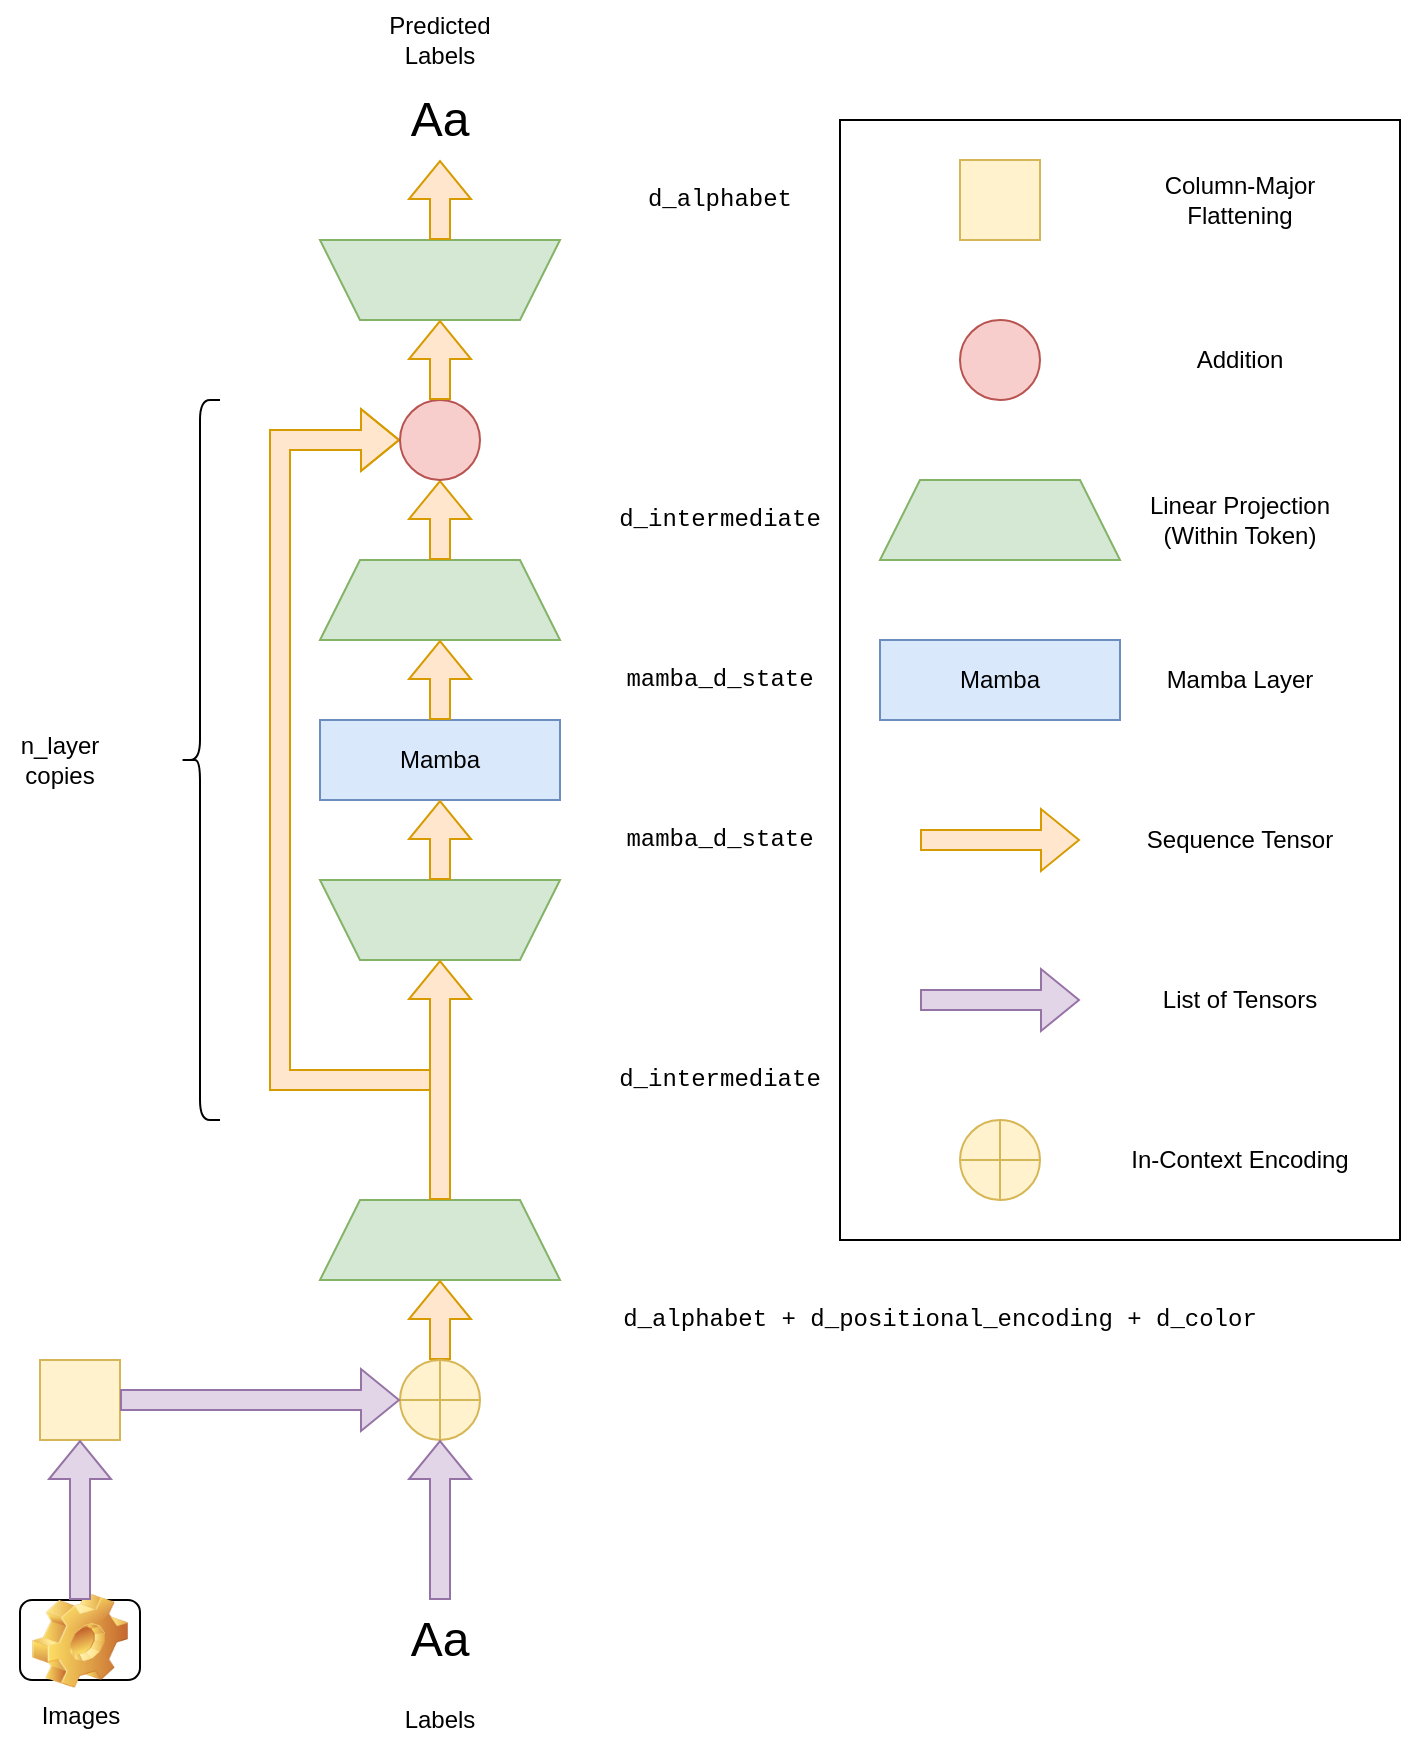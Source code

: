 <mxfile version="25.0.2">
  <diagram name="Page-1" id="wS9EBDVNbl1yrAbbTAV1">
    <mxGraphModel dx="1434" dy="907" grid="1" gridSize="10" guides="1" tooltips="1" connect="1" arrows="1" fold="1" page="1" pageScale="1" pageWidth="1600" pageHeight="900" math="0" shadow="0">
      <root>
        <mxCell id="0" />
        <mxCell id="1" parent="0" />
        <mxCell id="J3nuW8a6T6yVLwqFihnX-31" value="" style="rounded=0;whiteSpace=wrap;html=1;fillColor=none;movable=0;resizable=0;rotatable=0;deletable=0;editable=0;locked=1;connectable=0;" vertex="1" parent="1">
          <mxGeometry x="940" y="220" width="280" height="560" as="geometry" />
        </mxCell>
        <mxCell id="J3nuW8a6T6yVLwqFihnX-1" value="" style="edgeStyle=elbowEdgeStyle;orthogonalLoop=1;jettySize=auto;html=1;rounded=0;shape=flexArrow;fillColor=#ffe6cc;strokeColor=#d79b00;" edge="1" parent="1" target="J3nuW8a6T6yVLwqFihnX-27">
          <mxGeometry width="80" relative="1" as="geometry">
            <mxPoint x="740" y="700" as="sourcePoint" />
            <mxPoint x="360" y="560" as="targetPoint" />
            <Array as="points">
              <mxPoint x="660" y="540" />
            </Array>
          </mxGeometry>
        </mxCell>
        <mxCell id="J3nuW8a6T6yVLwqFihnX-2" value="" style="shape=trapezoid;perimeter=trapezoidPerimeter;whiteSpace=wrap;html=1;fixedSize=1;fillColor=#d5e8d4;strokeColor=#82b366;" vertex="1" parent="1">
          <mxGeometry x="680" y="440" width="120" height="40" as="geometry" />
        </mxCell>
        <mxCell id="J3nuW8a6T6yVLwqFihnX-3" value="" style="shape=trapezoid;perimeter=trapezoidPerimeter;whiteSpace=wrap;html=1;fixedSize=1;rotation=-180;fillColor=#d5e8d4;strokeColor=#82b366;" vertex="1" parent="1">
          <mxGeometry x="680" y="600" width="120" height="40" as="geometry" />
        </mxCell>
        <mxCell id="J3nuW8a6T6yVLwqFihnX-4" value="Mamba" style="whiteSpace=wrap;html=1;fillColor=#dae8fc;strokeColor=#6c8ebf;" vertex="1" parent="1">
          <mxGeometry x="680" y="520" width="120" height="40" as="geometry" />
        </mxCell>
        <mxCell id="J3nuW8a6T6yVLwqFihnX-5" value="" style="shape=trapezoid;perimeter=trapezoidPerimeter;whiteSpace=wrap;html=1;fixedSize=1;fillColor=#d5e8d4;strokeColor=#82b366;" vertex="1" parent="1">
          <mxGeometry x="680" y="760" width="120" height="40" as="geometry" />
        </mxCell>
        <mxCell id="J3nuW8a6T6yVLwqFihnX-6" value="" style="shape=flexArrow;endArrow=classic;html=1;rounded=0;fillColor=#ffe6cc;strokeColor=#d79b00;" edge="1" parent="1" source="J3nuW8a6T6yVLwqFihnX-3" target="J3nuW8a6T6yVLwqFihnX-4">
          <mxGeometry width="50" height="50" relative="1" as="geometry">
            <mxPoint x="980" y="580" as="sourcePoint" />
            <mxPoint x="980" y="540" as="targetPoint" />
          </mxGeometry>
        </mxCell>
        <mxCell id="J3nuW8a6T6yVLwqFihnX-7" value="" style="shape=flexArrow;endArrow=classic;html=1;rounded=0;fillColor=#ffe6cc;strokeColor=#d79b00;" edge="1" parent="1" source="J3nuW8a6T6yVLwqFihnX-4" target="J3nuW8a6T6yVLwqFihnX-2">
          <mxGeometry width="50" height="50" relative="1" as="geometry">
            <mxPoint x="1020" y="490" as="sourcePoint" />
            <mxPoint x="1020" y="450" as="targetPoint" />
          </mxGeometry>
        </mxCell>
        <mxCell id="J3nuW8a6T6yVLwqFihnX-8" value="" style="shape=trapezoid;perimeter=trapezoidPerimeter;whiteSpace=wrap;html=1;fixedSize=1;rotation=-180;fillColor=#d5e8d4;strokeColor=#82b366;" vertex="1" parent="1">
          <mxGeometry x="680" y="280" width="120" height="40" as="geometry" />
        </mxCell>
        <mxCell id="J3nuW8a6T6yVLwqFihnX-9" value="d_intermediate" style="text;strokeColor=none;align=center;fillColor=none;html=1;verticalAlign=middle;whiteSpace=wrap;rounded=0;fontFamily=Courier New;" vertex="1" parent="1">
          <mxGeometry x="850" y="400" width="60" height="40" as="geometry" />
        </mxCell>
        <mxCell id="J3nuW8a6T6yVLwqFihnX-10" value="d_intermediate" style="text;strokeColor=none;align=center;fillColor=none;html=1;verticalAlign=middle;whiteSpace=wrap;rounded=0;fontFamily=Courier New;" vertex="1" parent="1">
          <mxGeometry x="850" y="680" width="60" height="40" as="geometry" />
        </mxCell>
        <mxCell id="J3nuW8a6T6yVLwqFihnX-11" value="" style="edgeStyle=none;orthogonalLoop=1;jettySize=auto;html=1;rounded=0;shape=flexArrow;fillColor=#ffe6cc;strokeColor=#d79b00;" edge="1" parent="1" target="J3nuW8a6T6yVLwqFihnX-5">
          <mxGeometry width="80" relative="1" as="geometry">
            <mxPoint x="740" y="840" as="sourcePoint" />
            <mxPoint x="810" y="840" as="targetPoint" />
            <Array as="points" />
          </mxGeometry>
        </mxCell>
        <mxCell id="J3nuW8a6T6yVLwqFihnX-12" value="" style="edgeStyle=none;orthogonalLoop=1;jettySize=auto;html=1;rounded=0;shape=flexArrow;fillColor=#ffe6cc;strokeColor=#d79b00;" edge="1" parent="1" source="J3nuW8a6T6yVLwqFihnX-8">
          <mxGeometry width="80" relative="1" as="geometry">
            <mxPoint x="1010" y="680" as="sourcePoint" />
            <mxPoint x="740" y="240" as="targetPoint" />
            <Array as="points" />
          </mxGeometry>
        </mxCell>
        <mxCell id="J3nuW8a6T6yVLwqFihnX-13" value="mamba_d_state" style="text;strokeColor=none;align=center;fillColor=none;html=1;verticalAlign=middle;whiteSpace=wrap;rounded=0;fontFamily=Courier New;" vertex="1" parent="1">
          <mxGeometry x="850" y="560" width="60" height="40" as="geometry" />
        </mxCell>
        <mxCell id="J3nuW8a6T6yVLwqFihnX-14" value="mamba_d_state" style="text;strokeColor=none;align=center;fillColor=none;html=1;verticalAlign=middle;whiteSpace=wrap;rounded=0;fontFamily=Courier New;" vertex="1" parent="1">
          <mxGeometry x="850" y="480" width="60" height="40" as="geometry" />
        </mxCell>
        <mxCell id="J3nuW8a6T6yVLwqFihnX-15" value="" style="shape=curlyBracket;whiteSpace=wrap;html=1;rounded=1;labelPosition=left;verticalLabelPosition=middle;align=right;verticalAlign=middle;" vertex="1" parent="1">
          <mxGeometry x="610" y="360" width="20" height="360" as="geometry" />
        </mxCell>
        <mxCell id="J3nuW8a6T6yVLwqFihnX-16" value="n_layer copies" style="text;strokeColor=none;align=center;fillColor=none;html=1;verticalAlign=middle;whiteSpace=wrap;rounded=0;" vertex="1" parent="1">
          <mxGeometry x="520" y="520" width="60" height="40" as="geometry" />
        </mxCell>
        <mxCell id="J3nuW8a6T6yVLwqFihnX-17" value="Aa" style="text;strokeColor=none;align=center;fillColor=none;html=1;verticalAlign=middle;whiteSpace=wrap;rounded=0;fontSize=24;" vertex="1" parent="1">
          <mxGeometry x="710" y="960" width="60" height="40" as="geometry" />
        </mxCell>
        <mxCell id="J3nuW8a6T6yVLwqFihnX-18" value="Predicted Labels" style="text;strokeColor=none;align=center;fillColor=none;html=1;verticalAlign=middle;whiteSpace=wrap;rounded=0;" vertex="1" parent="1">
          <mxGeometry x="710" y="160" width="60" height="40" as="geometry" />
        </mxCell>
        <mxCell id="J3nuW8a6T6yVLwqFihnX-19" value="d_alphabet + d_positional_encoding + d_color" style="text;strokeColor=none;align=center;fillColor=none;html=1;verticalAlign=middle;whiteSpace=wrap;rounded=0;fontFamily=Courier New;" vertex="1" parent="1">
          <mxGeometry x="800" y="800" width="380" height="40" as="geometry" />
        </mxCell>
        <mxCell id="J3nuW8a6T6yVLwqFihnX-20" value="d_alphabet" style="text;strokeColor=none;align=center;fillColor=none;html=1;verticalAlign=middle;whiteSpace=wrap;rounded=0;fontFamily=Courier New;" vertex="1" parent="1">
          <mxGeometry x="800" y="240" width="160" height="40" as="geometry" />
        </mxCell>
        <mxCell id="J3nuW8a6T6yVLwqFihnX-21" value="" style="shape=trapezoid;perimeter=trapezoidPerimeter;whiteSpace=wrap;html=1;fixedSize=1;fillColor=#d5e8d4;strokeColor=#82b366;" vertex="1" parent="1">
          <mxGeometry x="960" y="400" width="120" height="40" as="geometry" />
        </mxCell>
        <mxCell id="J3nuW8a6T6yVLwqFihnX-22" value="Mamba" style="whiteSpace=wrap;html=1;fillColor=#dae8fc;strokeColor=#6c8ebf;" vertex="1" parent="1">
          <mxGeometry x="960" y="480" width="120" height="40" as="geometry" />
        </mxCell>
        <mxCell id="J3nuW8a6T6yVLwqFihnX-23" value="Linear Projection&lt;div&gt;(Within Token)&lt;/div&gt;" style="text;strokeColor=none;align=center;fillColor=none;html=1;verticalAlign=middle;whiteSpace=wrap;rounded=0;" vertex="1" parent="1">
          <mxGeometry x="1080" y="400" width="120" height="40" as="geometry" />
        </mxCell>
        <mxCell id="J3nuW8a6T6yVLwqFihnX-24" value="Mamba Layer" style="text;strokeColor=none;align=center;fillColor=none;html=1;verticalAlign=middle;whiteSpace=wrap;rounded=0;" vertex="1" parent="1">
          <mxGeometry x="1080" y="480" width="120" height="40" as="geometry" />
        </mxCell>
        <mxCell id="J3nuW8a6T6yVLwqFihnX-25" value="" style="shape=flexArrow;endArrow=classic;html=1;rounded=0;fillColor=#ffe6cc;strokeColor=#d79b00;" edge="1" parent="1" source="J3nuW8a6T6yVLwqFihnX-5" target="J3nuW8a6T6yVLwqFihnX-3">
          <mxGeometry width="50" height="50" relative="1" as="geometry">
            <mxPoint x="770" y="750" as="sourcePoint" />
            <mxPoint x="740" y="670" as="targetPoint" />
          </mxGeometry>
        </mxCell>
        <mxCell id="J3nuW8a6T6yVLwqFihnX-26" value="" style="shape=flexArrow;endArrow=classic;html=1;rounded=0;fillColor=#ffe6cc;strokeColor=#d79b00;" edge="1" parent="1" source="J3nuW8a6T6yVLwqFihnX-2" target="J3nuW8a6T6yVLwqFihnX-27">
          <mxGeometry width="50" height="50" relative="1" as="geometry">
            <mxPoint x="740" y="440" as="sourcePoint" />
            <mxPoint x="740" y="410" as="targetPoint" />
          </mxGeometry>
        </mxCell>
        <mxCell id="J3nuW8a6T6yVLwqFihnX-27" value="" style="ellipse;whiteSpace=wrap;html=1;aspect=fixed;fillColor=#f8cecc;strokeColor=#b85450;" vertex="1" parent="1">
          <mxGeometry x="720" y="360" width="40" height="40" as="geometry" />
        </mxCell>
        <mxCell id="J3nuW8a6T6yVLwqFihnX-28" value="" style="shape=flexArrow;endArrow=classic;html=1;rounded=0;fillColor=#ffe6cc;strokeColor=#d79b00;" edge="1" parent="1" source="J3nuW8a6T6yVLwqFihnX-27" target="J3nuW8a6T6yVLwqFihnX-8">
          <mxGeometry width="50" height="50" relative="1" as="geometry">
            <mxPoint x="790" y="380" as="sourcePoint" />
            <mxPoint x="740" y="320" as="targetPoint" />
          </mxGeometry>
        </mxCell>
        <mxCell id="J3nuW8a6T6yVLwqFihnX-29" value="" style="ellipse;whiteSpace=wrap;html=1;aspect=fixed;fillColor=#f8cecc;strokeColor=#b85450;" vertex="1" parent="1">
          <mxGeometry x="1000" y="320" width="40" height="40" as="geometry" />
        </mxCell>
        <mxCell id="J3nuW8a6T6yVLwqFihnX-30" value="Addition" style="text;strokeColor=none;align=center;fillColor=none;html=1;verticalAlign=middle;whiteSpace=wrap;rounded=0;" vertex="1" parent="1">
          <mxGeometry x="1080" y="320" width="120" height="40" as="geometry" />
        </mxCell>
        <mxCell id="J3nuW8a6T6yVLwqFihnX-33" value="" style="shape=orEllipse;perimeter=ellipsePerimeter;whiteSpace=wrap;html=1;backgroundOutline=1;fillColor=#fff2cc;strokeColor=#d6b656;" vertex="1" parent="1">
          <mxGeometry x="720" y="840" width="40" height="40" as="geometry" />
        </mxCell>
        <mxCell id="J3nuW8a6T6yVLwqFihnX-34" value="" style="shape=flexArrow;endArrow=classic;html=1;rounded=0;fillColor=#e1d5e7;strokeColor=#9673a6;" edge="1" parent="1" target="J3nuW8a6T6yVLwqFihnX-33">
          <mxGeometry width="50" height="50" relative="1" as="geometry">
            <mxPoint x="740" y="960" as="sourcePoint" />
            <mxPoint x="740" y="900" as="targetPoint" />
          </mxGeometry>
        </mxCell>
        <mxCell id="J3nuW8a6T6yVLwqFihnX-36" value="Images" style="icon;html=1;image=img/clipart/Gear_128x128.png" vertex="1" parent="1">
          <mxGeometry x="530" y="960" width="60" height="40" as="geometry" />
        </mxCell>
        <mxCell id="J3nuW8a6T6yVLwqFihnX-37" value="" style="edgeStyle=none;orthogonalLoop=1;jettySize=auto;html=1;rounded=0;shape=flexArrow;fillColor=#ffe6cc;strokeColor=#d79b00;" edge="1" parent="1">
          <mxGeometry width="80" relative="1" as="geometry">
            <mxPoint x="980" y="580" as="sourcePoint" />
            <mxPoint x="1060" y="580" as="targetPoint" />
            <Array as="points" />
          </mxGeometry>
        </mxCell>
        <mxCell id="J3nuW8a6T6yVLwqFihnX-39" value="Sequence Tensor" style="text;strokeColor=none;align=center;fillColor=none;html=1;verticalAlign=middle;whiteSpace=wrap;rounded=0;" vertex="1" parent="1">
          <mxGeometry x="1080" y="560" width="120" height="40" as="geometry" />
        </mxCell>
        <mxCell id="J3nuW8a6T6yVLwqFihnX-40" value="" style="edgeStyle=none;orthogonalLoop=1;jettySize=auto;html=1;rounded=0;shape=flexArrow;fillColor=#e1d5e7;strokeColor=#9673a6;" edge="1" parent="1">
          <mxGeometry width="80" relative="1" as="geometry">
            <mxPoint x="980" y="660" as="sourcePoint" />
            <mxPoint x="1060" y="660" as="targetPoint" />
            <Array as="points" />
          </mxGeometry>
        </mxCell>
        <mxCell id="J3nuW8a6T6yVLwqFihnX-41" value="List of Tensors" style="text;strokeColor=none;align=center;fillColor=none;html=1;verticalAlign=middle;whiteSpace=wrap;rounded=0;" vertex="1" parent="1">
          <mxGeometry x="1080" y="640" width="120" height="40" as="geometry" />
        </mxCell>
        <mxCell id="J3nuW8a6T6yVLwqFihnX-42" value="" style="shape=orEllipse;perimeter=ellipsePerimeter;whiteSpace=wrap;html=1;backgroundOutline=1;fillColor=#fff2cc;strokeColor=#d6b656;" vertex="1" parent="1">
          <mxGeometry x="1000" y="720" width="40" height="40" as="geometry" />
        </mxCell>
        <mxCell id="J3nuW8a6T6yVLwqFihnX-43" value="In-Context Encoding" style="text;strokeColor=none;align=center;fillColor=none;html=1;verticalAlign=middle;whiteSpace=wrap;rounded=0;" vertex="1" parent="1">
          <mxGeometry x="1080" y="720" width="120" height="40" as="geometry" />
        </mxCell>
        <mxCell id="J3nuW8a6T6yVLwqFihnX-45" value="Column-Major Flattening" style="text;strokeColor=none;align=center;fillColor=none;html=1;verticalAlign=middle;whiteSpace=wrap;rounded=0;" vertex="1" parent="1">
          <mxGeometry x="1080" y="240" width="120" height="40" as="geometry" />
        </mxCell>
        <mxCell id="J3nuW8a6T6yVLwqFihnX-46" value="" style="whiteSpace=wrap;html=1;aspect=fixed;fillColor=#fff2cc;strokeColor=#d6b656;" vertex="1" parent="1">
          <mxGeometry x="1000" y="240" width="40" height="40" as="geometry" />
        </mxCell>
        <mxCell id="J3nuW8a6T6yVLwqFihnX-47" value="" style="whiteSpace=wrap;html=1;aspect=fixed;fillColor=#fff2cc;strokeColor=#d6b656;" vertex="1" parent="1">
          <mxGeometry x="540" y="840" width="40" height="40" as="geometry" />
        </mxCell>
        <mxCell id="J3nuW8a6T6yVLwqFihnX-49" value="" style="shape=flexArrow;endArrow=classic;html=1;rounded=0;fillColor=#e1d5e7;strokeColor=#9673a6;" edge="1" parent="1" source="J3nuW8a6T6yVLwqFihnX-36" target="J3nuW8a6T6yVLwqFihnX-47">
          <mxGeometry width="50" height="50" relative="1" as="geometry">
            <mxPoint x="559.66" y="960" as="sourcePoint" />
            <mxPoint x="559.66" y="880" as="targetPoint" />
          </mxGeometry>
        </mxCell>
        <mxCell id="J3nuW8a6T6yVLwqFihnX-50" value="" style="shape=flexArrow;endArrow=classic;html=1;rounded=0;fillColor=#e1d5e7;strokeColor=#9673a6;" edge="1" parent="1" source="J3nuW8a6T6yVLwqFihnX-47" target="J3nuW8a6T6yVLwqFihnX-33">
          <mxGeometry width="50" height="50" relative="1" as="geometry">
            <mxPoint x="560" y="960" as="sourcePoint" />
            <mxPoint x="680" y="900" as="targetPoint" />
            <Array as="points" />
          </mxGeometry>
        </mxCell>
        <mxCell id="J3nuW8a6T6yVLwqFihnX-51" value="Labels" style="text;strokeColor=none;align=center;fillColor=none;html=1;verticalAlign=middle;whiteSpace=wrap;rounded=0;" vertex="1" parent="1">
          <mxGeometry x="710" y="1000" width="60" height="40" as="geometry" />
        </mxCell>
        <mxCell id="J3nuW8a6T6yVLwqFihnX-52" value="Aa" style="text;strokeColor=none;align=center;fillColor=none;html=1;verticalAlign=middle;whiteSpace=wrap;rounded=0;fontSize=24;" vertex="1" parent="1">
          <mxGeometry x="710" y="200" width="60" height="40" as="geometry" />
        </mxCell>
      </root>
    </mxGraphModel>
  </diagram>
</mxfile>
